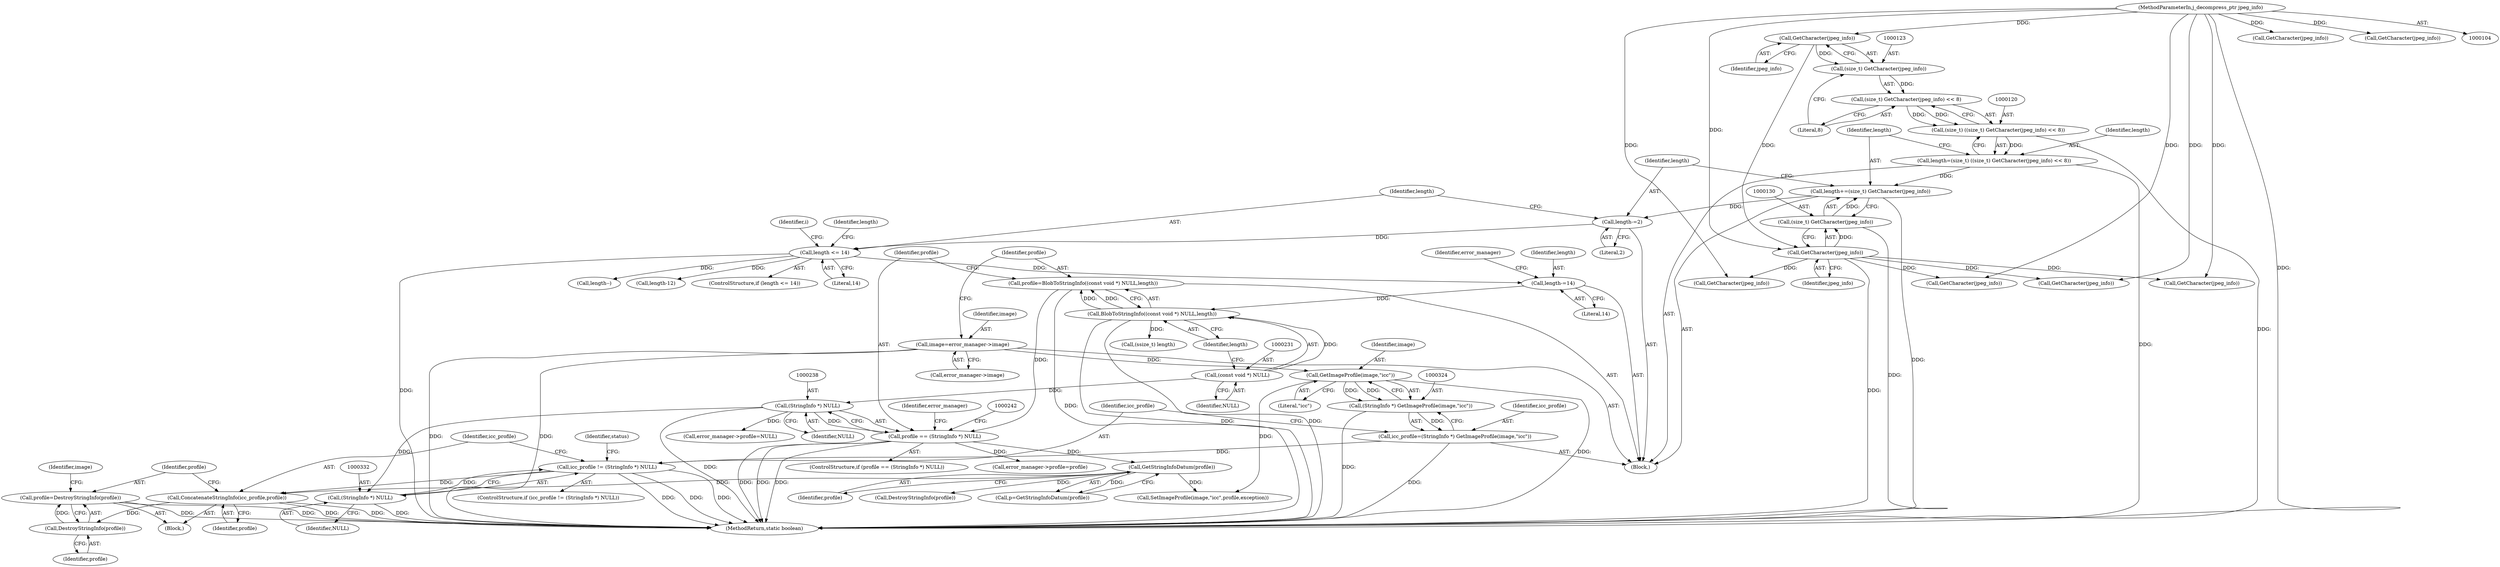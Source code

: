 digraph "0_ImageMagick_39f226a9c137f547e12afde972eeba7551124493@pointer" {
"1000338" [label="(Call,profile=DestroyStringInfo(profile))"];
"1000340" [label="(Call,DestroyStringInfo(profile))"];
"1000335" [label="(Call,ConcatenateStringInfo(icc_profile,profile))"];
"1000329" [label="(Call,icc_profile != (StringInfo *) NULL)"];
"1000321" [label="(Call,icc_profile=(StringInfo *) GetImageProfile(image,\"icc\"))"];
"1000323" [label="(Call,(StringInfo *) GetImageProfile(image,\"icc\"))"];
"1000325" [label="(Call,GetImageProfile(image,\"icc\"))"];
"1000222" [label="(Call,image=error_manager->image)"];
"1000331" [label="(Call,(StringInfo *) NULL)"];
"1000237" [label="(Call,(StringInfo *) NULL)"];
"1000230" [label="(Call,(const void *) NULL)"];
"1000261" [label="(Call,GetStringInfoDatum(profile))"];
"1000235" [label="(Call,profile == (StringInfo *) NULL)"];
"1000227" [label="(Call,profile=BlobToStringInfo((const void *) NULL,length))"];
"1000229" [label="(Call,BlobToStringInfo((const void *) NULL,length))"];
"1000207" [label="(Call,length-=14)"];
"1000137" [label="(Call,length <= 14)"];
"1000133" [label="(Call,length-=2)"];
"1000127" [label="(Call,length+=(size_t) GetCharacter(jpeg_info))"];
"1000129" [label="(Call,(size_t) GetCharacter(jpeg_info))"];
"1000131" [label="(Call,GetCharacter(jpeg_info))"];
"1000124" [label="(Call,GetCharacter(jpeg_info))"];
"1000105" [label="(MethodParameterIn,j_decompress_ptr jpeg_info)"];
"1000117" [label="(Call,length=(size_t) ((size_t) GetCharacter(jpeg_info) << 8))"];
"1000119" [label="(Call,(size_t) ((size_t) GetCharacter(jpeg_info) << 8))"];
"1000121" [label="(Call,(size_t) GetCharacter(jpeg_info) << 8)"];
"1000122" [label="(Call,(size_t) GetCharacter(jpeg_info))"];
"1000334" [label="(Block,)"];
"1000228" [label="(Identifier,profile)"];
"1000105" [label="(MethodParameterIn,j_decompress_ptr jpeg_info)"];
"1000330" [label="(Identifier,icc_profile)"];
"1000235" [label="(Call,profile == (StringInfo *) NULL)"];
"1000239" [label="(Identifier,NULL)"];
"1000169" [label="(Call,GetCharacter(jpeg_info))"];
"1000106" [label="(Block,)"];
"1000331" [label="(Call,(StringInfo *) NULL)"];
"1000340" [label="(Call,DestroyStringInfo(profile))"];
"1000193" [label="(Call,GetCharacter(jpeg_info))"];
"1000345" [label="(Identifier,status)"];
"1000328" [label="(ControlStructure,if (icc_profile != (StringInfo *) NULL))"];
"1000236" [label="(Identifier,profile)"];
"1000335" [label="(Call,ConcatenateStringInfo(icc_profile,profile))"];
"1000121" [label="(Call,(size_t) GetCharacter(jpeg_info) << 8)"];
"1000259" [label="(Call,p=GetStringInfoDatum(profile))"];
"1000156" [label="(Identifier,i)"];
"1000118" [label="(Identifier,length)"];
"1000261" [label="(Call,GetStringInfoDatum(profile))"];
"1000325" [label="(Call,GetImageProfile(image,\"icc\"))"];
"1000346" [label="(Call,SetImageProfile(image,\"icc\",profile,exception))"];
"1000135" [label="(Literal,2)"];
"1000129" [label="(Call,(size_t) GetCharacter(jpeg_info))"];
"1000233" [label="(Identifier,length)"];
"1000232" [label="(Identifier,NULL)"];
"1000209" [label="(Literal,14)"];
"1000222" [label="(Call,image=error_manager->image)"];
"1000229" [label="(Call,BlobToStringInfo((const void *) NULL,length))"];
"1000134" [label="(Identifier,length)"];
"1000376" [label="(Identifier,image)"];
"1000128" [label="(Identifier,length)"];
"1000207" [label="(Call,length-=14)"];
"1000126" [label="(Literal,8)"];
"1000341" [label="(Identifier,profile)"];
"1000132" [label="(Identifier,jpeg_info)"];
"1000137" [label="(Call,length <= 14)"];
"1000234" [label="(ControlStructure,if (profile == (StringInfo *) NULL))"];
"1000269" [label="(Call,(ssize_t) length)"];
"1000256" [label="(Identifier,error_manager)"];
"1000143" [label="(Call,length--)"];
"1000262" [label="(Identifier,profile)"];
"1000337" [label="(Identifier,profile)"];
"1000327" [label="(Literal,\"icc\")"];
"1000336" [label="(Identifier,icc_profile)"];
"1000117" [label="(Call,length=(size_t) ((size_t) GetCharacter(jpeg_info) << 8))"];
"1000138" [label="(Identifier,length)"];
"1000237" [label="(Call,(StringInfo *) NULL)"];
"1000119" [label="(Call,(size_t) ((size_t) GetCharacter(jpeg_info) << 8))"];
"1000323" [label="(Call,(StringInfo *) GetImageProfile(image,\"icc\"))"];
"1000223" [label="(Identifier,image)"];
"1000254" [label="(Call,error_manager->profile=profile)"];
"1000211" [label="(Identifier,error_manager)"];
"1000339" [label="(Identifier,profile)"];
"1000122" [label="(Call,(size_t) GetCharacter(jpeg_info))"];
"1000326" [label="(Identifier,image)"];
"1000333" [label="(Identifier,NULL)"];
"1000329" [label="(Call,icc_profile != (StringInfo *) NULL)"];
"1000127" [label="(Call,length+=(size_t) GetCharacter(jpeg_info))"];
"1000148" [label="(Call,GetCharacter(jpeg_info))"];
"1000390" [label="(MethodReturn,static boolean)"];
"1000338" [label="(Call,profile=DestroyStringInfo(profile))"];
"1000124" [label="(Call,GetCharacter(jpeg_info))"];
"1000144" [label="(Identifier,length)"];
"1000321" [label="(Call,icc_profile=(StringInfo *) GetImageProfile(image,\"icc\"))"];
"1000316" [label="(Call,error_manager->profile=NULL)"];
"1000227" [label="(Call,profile=BlobToStringInfo((const void *) NULL,length))"];
"1000186" [label="(Call,length-12)"];
"1000136" [label="(ControlStructure,if (length <= 14))"];
"1000301" [label="(Call,DestroyStringInfo(profile))"];
"1000131" [label="(Call,GetCharacter(jpeg_info))"];
"1000133" [label="(Call,length-=2)"];
"1000230" [label="(Call,(const void *) NULL)"];
"1000201" [label="(Call,GetCharacter(jpeg_info))"];
"1000125" [label="(Identifier,jpeg_info)"];
"1000139" [label="(Literal,14)"];
"1000224" [label="(Call,error_manager->image)"];
"1000322" [label="(Identifier,icc_profile)"];
"1000278" [label="(Call,GetCharacter(jpeg_info))"];
"1000208" [label="(Identifier,length)"];
"1000205" [label="(Call,GetCharacter(jpeg_info))"];
"1000338" -> "1000334"  [label="AST: "];
"1000338" -> "1000340"  [label="CFG: "];
"1000339" -> "1000338"  [label="AST: "];
"1000340" -> "1000338"  [label="AST: "];
"1000376" -> "1000338"  [label="CFG: "];
"1000338" -> "1000390"  [label="DDG: "];
"1000338" -> "1000390"  [label="DDG: "];
"1000340" -> "1000338"  [label="DDG: "];
"1000340" -> "1000341"  [label="CFG: "];
"1000341" -> "1000340"  [label="AST: "];
"1000335" -> "1000340"  [label="DDG: "];
"1000335" -> "1000334"  [label="AST: "];
"1000335" -> "1000337"  [label="CFG: "];
"1000336" -> "1000335"  [label="AST: "];
"1000337" -> "1000335"  [label="AST: "];
"1000339" -> "1000335"  [label="CFG: "];
"1000335" -> "1000390"  [label="DDG: "];
"1000335" -> "1000390"  [label="DDG: "];
"1000329" -> "1000335"  [label="DDG: "];
"1000261" -> "1000335"  [label="DDG: "];
"1000329" -> "1000328"  [label="AST: "];
"1000329" -> "1000331"  [label="CFG: "];
"1000330" -> "1000329"  [label="AST: "];
"1000331" -> "1000329"  [label="AST: "];
"1000336" -> "1000329"  [label="CFG: "];
"1000345" -> "1000329"  [label="CFG: "];
"1000329" -> "1000390"  [label="DDG: "];
"1000329" -> "1000390"  [label="DDG: "];
"1000329" -> "1000390"  [label="DDG: "];
"1000321" -> "1000329"  [label="DDG: "];
"1000331" -> "1000329"  [label="DDG: "];
"1000321" -> "1000106"  [label="AST: "];
"1000321" -> "1000323"  [label="CFG: "];
"1000322" -> "1000321"  [label="AST: "];
"1000323" -> "1000321"  [label="AST: "];
"1000330" -> "1000321"  [label="CFG: "];
"1000321" -> "1000390"  [label="DDG: "];
"1000323" -> "1000321"  [label="DDG: "];
"1000323" -> "1000325"  [label="CFG: "];
"1000324" -> "1000323"  [label="AST: "];
"1000325" -> "1000323"  [label="AST: "];
"1000323" -> "1000390"  [label="DDG: "];
"1000325" -> "1000323"  [label="DDG: "];
"1000325" -> "1000323"  [label="DDG: "];
"1000325" -> "1000327"  [label="CFG: "];
"1000326" -> "1000325"  [label="AST: "];
"1000327" -> "1000325"  [label="AST: "];
"1000325" -> "1000390"  [label="DDG: "];
"1000222" -> "1000325"  [label="DDG: "];
"1000325" -> "1000346"  [label="DDG: "];
"1000222" -> "1000106"  [label="AST: "];
"1000222" -> "1000224"  [label="CFG: "];
"1000223" -> "1000222"  [label="AST: "];
"1000224" -> "1000222"  [label="AST: "];
"1000228" -> "1000222"  [label="CFG: "];
"1000222" -> "1000390"  [label="DDG: "];
"1000222" -> "1000390"  [label="DDG: "];
"1000331" -> "1000333"  [label="CFG: "];
"1000332" -> "1000331"  [label="AST: "];
"1000333" -> "1000331"  [label="AST: "];
"1000331" -> "1000390"  [label="DDG: "];
"1000237" -> "1000331"  [label="DDG: "];
"1000237" -> "1000235"  [label="AST: "];
"1000237" -> "1000239"  [label="CFG: "];
"1000238" -> "1000237"  [label="AST: "];
"1000239" -> "1000237"  [label="AST: "];
"1000235" -> "1000237"  [label="CFG: "];
"1000237" -> "1000390"  [label="DDG: "];
"1000237" -> "1000235"  [label="DDG: "];
"1000230" -> "1000237"  [label="DDG: "];
"1000237" -> "1000316"  [label="DDG: "];
"1000230" -> "1000229"  [label="AST: "];
"1000230" -> "1000232"  [label="CFG: "];
"1000231" -> "1000230"  [label="AST: "];
"1000232" -> "1000230"  [label="AST: "];
"1000233" -> "1000230"  [label="CFG: "];
"1000230" -> "1000229"  [label="DDG: "];
"1000261" -> "1000259"  [label="AST: "];
"1000261" -> "1000262"  [label="CFG: "];
"1000262" -> "1000261"  [label="AST: "];
"1000259" -> "1000261"  [label="CFG: "];
"1000261" -> "1000259"  [label="DDG: "];
"1000235" -> "1000261"  [label="DDG: "];
"1000261" -> "1000301"  [label="DDG: "];
"1000261" -> "1000346"  [label="DDG: "];
"1000235" -> "1000234"  [label="AST: "];
"1000236" -> "1000235"  [label="AST: "];
"1000242" -> "1000235"  [label="CFG: "];
"1000256" -> "1000235"  [label="CFG: "];
"1000235" -> "1000390"  [label="DDG: "];
"1000235" -> "1000390"  [label="DDG: "];
"1000235" -> "1000390"  [label="DDG: "];
"1000227" -> "1000235"  [label="DDG: "];
"1000235" -> "1000254"  [label="DDG: "];
"1000227" -> "1000106"  [label="AST: "];
"1000227" -> "1000229"  [label="CFG: "];
"1000228" -> "1000227"  [label="AST: "];
"1000229" -> "1000227"  [label="AST: "];
"1000236" -> "1000227"  [label="CFG: "];
"1000227" -> "1000390"  [label="DDG: "];
"1000229" -> "1000227"  [label="DDG: "];
"1000229" -> "1000227"  [label="DDG: "];
"1000229" -> "1000233"  [label="CFG: "];
"1000233" -> "1000229"  [label="AST: "];
"1000229" -> "1000390"  [label="DDG: "];
"1000229" -> "1000390"  [label="DDG: "];
"1000207" -> "1000229"  [label="DDG: "];
"1000229" -> "1000269"  [label="DDG: "];
"1000207" -> "1000106"  [label="AST: "];
"1000207" -> "1000209"  [label="CFG: "];
"1000208" -> "1000207"  [label="AST: "];
"1000209" -> "1000207"  [label="AST: "];
"1000211" -> "1000207"  [label="CFG: "];
"1000137" -> "1000207"  [label="DDG: "];
"1000137" -> "1000136"  [label="AST: "];
"1000137" -> "1000139"  [label="CFG: "];
"1000138" -> "1000137"  [label="AST: "];
"1000139" -> "1000137"  [label="AST: "];
"1000144" -> "1000137"  [label="CFG: "];
"1000156" -> "1000137"  [label="CFG: "];
"1000137" -> "1000390"  [label="DDG: "];
"1000133" -> "1000137"  [label="DDG: "];
"1000137" -> "1000143"  [label="DDG: "];
"1000137" -> "1000186"  [label="DDG: "];
"1000133" -> "1000106"  [label="AST: "];
"1000133" -> "1000135"  [label="CFG: "];
"1000134" -> "1000133"  [label="AST: "];
"1000135" -> "1000133"  [label="AST: "];
"1000138" -> "1000133"  [label="CFG: "];
"1000127" -> "1000133"  [label="DDG: "];
"1000127" -> "1000106"  [label="AST: "];
"1000127" -> "1000129"  [label="CFG: "];
"1000128" -> "1000127"  [label="AST: "];
"1000129" -> "1000127"  [label="AST: "];
"1000134" -> "1000127"  [label="CFG: "];
"1000127" -> "1000390"  [label="DDG: "];
"1000129" -> "1000127"  [label="DDG: "];
"1000117" -> "1000127"  [label="DDG: "];
"1000129" -> "1000131"  [label="CFG: "];
"1000130" -> "1000129"  [label="AST: "];
"1000131" -> "1000129"  [label="AST: "];
"1000129" -> "1000390"  [label="DDG: "];
"1000131" -> "1000129"  [label="DDG: "];
"1000131" -> "1000132"  [label="CFG: "];
"1000132" -> "1000131"  [label="AST: "];
"1000131" -> "1000390"  [label="DDG: "];
"1000124" -> "1000131"  [label="DDG: "];
"1000105" -> "1000131"  [label="DDG: "];
"1000131" -> "1000148"  [label="DDG: "];
"1000131" -> "1000169"  [label="DDG: "];
"1000131" -> "1000193"  [label="DDG: "];
"1000131" -> "1000201"  [label="DDG: "];
"1000124" -> "1000122"  [label="AST: "];
"1000124" -> "1000125"  [label="CFG: "];
"1000125" -> "1000124"  [label="AST: "];
"1000122" -> "1000124"  [label="CFG: "];
"1000124" -> "1000122"  [label="DDG: "];
"1000105" -> "1000124"  [label="DDG: "];
"1000105" -> "1000104"  [label="AST: "];
"1000105" -> "1000390"  [label="DDG: "];
"1000105" -> "1000148"  [label="DDG: "];
"1000105" -> "1000169"  [label="DDG: "];
"1000105" -> "1000193"  [label="DDG: "];
"1000105" -> "1000201"  [label="DDG: "];
"1000105" -> "1000205"  [label="DDG: "];
"1000105" -> "1000278"  [label="DDG: "];
"1000117" -> "1000106"  [label="AST: "];
"1000117" -> "1000119"  [label="CFG: "];
"1000118" -> "1000117"  [label="AST: "];
"1000119" -> "1000117"  [label="AST: "];
"1000128" -> "1000117"  [label="CFG: "];
"1000117" -> "1000390"  [label="DDG: "];
"1000119" -> "1000117"  [label="DDG: "];
"1000119" -> "1000121"  [label="CFG: "];
"1000120" -> "1000119"  [label="AST: "];
"1000121" -> "1000119"  [label="AST: "];
"1000119" -> "1000390"  [label="DDG: "];
"1000121" -> "1000119"  [label="DDG: "];
"1000121" -> "1000119"  [label="DDG: "];
"1000121" -> "1000126"  [label="CFG: "];
"1000122" -> "1000121"  [label="AST: "];
"1000126" -> "1000121"  [label="AST: "];
"1000122" -> "1000121"  [label="DDG: "];
"1000123" -> "1000122"  [label="AST: "];
"1000126" -> "1000122"  [label="CFG: "];
}
